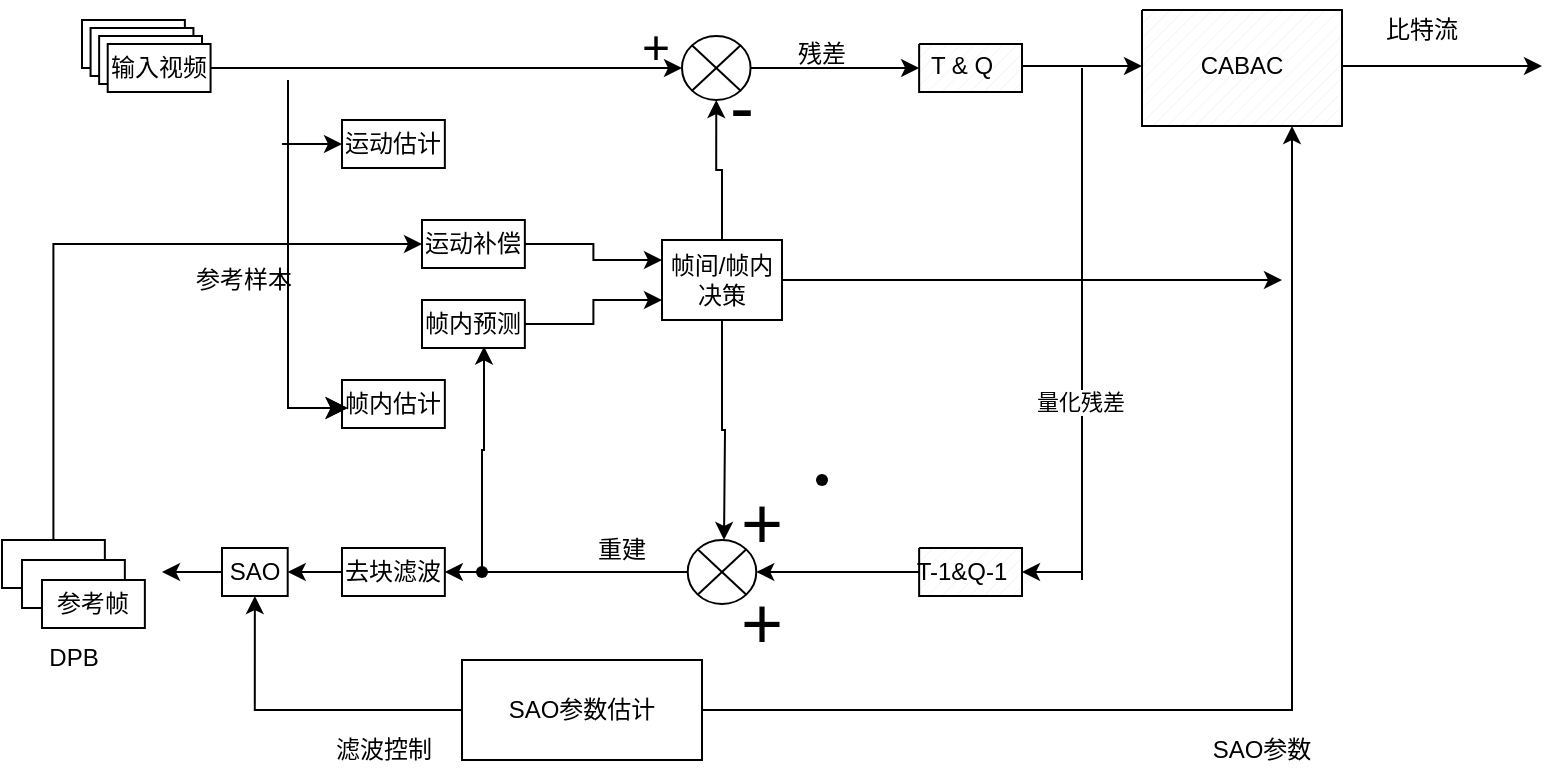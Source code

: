 <mxfile version="24.7.17">
  <diagram name="第 1 页" id="aK39tbPqSxZ68MZFXjPL">
    <mxGraphModel dx="1267" dy="618" grid="1" gridSize="10" guides="1" tooltips="1" connect="1" arrows="1" fold="1" page="1" pageScale="1" pageWidth="827" pageHeight="1169" math="0" shadow="0">
      <root>
        <mxCell id="0" />
        <mxCell id="1" parent="0" />
        <mxCell id="jsGEG9bvDsD9umdaEJkl-1" value="" style="rounded=0;whiteSpace=wrap;html=1;" vertex="1" parent="1">
          <mxGeometry x="40" y="70" width="51.429" height="24" as="geometry" />
        </mxCell>
        <mxCell id="jsGEG9bvDsD9umdaEJkl-2" value="" style="rounded=0;whiteSpace=wrap;html=1;" vertex="1" parent="1">
          <mxGeometry x="44.286" y="74" width="51.429" height="24" as="geometry" />
        </mxCell>
        <mxCell id="jsGEG9bvDsD9umdaEJkl-3" value="" style="rounded=0;whiteSpace=wrap;html=1;" vertex="1" parent="1">
          <mxGeometry x="48.571" y="78" width="51.429" height="24" as="geometry" />
        </mxCell>
        <mxCell id="jsGEG9bvDsD9umdaEJkl-8" style="edgeStyle=orthogonalEdgeStyle;rounded=0;orthogonalLoop=1;jettySize=auto;html=1;entryX=0;entryY=0.5;entryDx=0;entryDy=0;" edge="1" parent="1" source="jsGEG9bvDsD9umdaEJkl-4" target="jsGEG9bvDsD9umdaEJkl-7">
          <mxGeometry relative="1" as="geometry">
            <mxPoint x="121.429" y="94" as="targetPoint" />
            <Array as="points">
              <mxPoint x="160" y="94" />
              <mxPoint x="160" y="94" />
            </Array>
          </mxGeometry>
        </mxCell>
        <mxCell id="jsGEG9bvDsD9umdaEJkl-4" value="" style="rounded=0;whiteSpace=wrap;html=1;" vertex="1" parent="1">
          <mxGeometry x="52.857" y="82" width="51.429" height="24" as="geometry" />
        </mxCell>
        <mxCell id="jsGEG9bvDsD9umdaEJkl-7" value="" style="shape=sumEllipse;perimeter=ellipsePerimeter;whiteSpace=wrap;html=1;backgroundOutline=1;" vertex="1" parent="1">
          <mxGeometry x="339.996" y="78" width="34.286" height="32" as="geometry" />
        </mxCell>
        <mxCell id="jsGEG9bvDsD9umdaEJkl-9" value="输入视频" style="text;html=1;align=center;verticalAlign=middle;whiteSpace=wrap;rounded=0;" vertex="1" parent="1">
          <mxGeometry x="52.857" y="82" width="51.429" height="24" as="geometry" />
        </mxCell>
        <mxCell id="jsGEG9bvDsD9umdaEJkl-10" value="" style="verticalLabelPosition=bottom;verticalAlign=top;html=1;shape=mxgraph.basic.patternFillRect;fillStyle=diag;step=5;fillStrokeWidth=0.2;fillStrokeColor=#dddddd;" vertex="1" parent="1">
          <mxGeometry x="458.571" y="82" width="51.429" height="24" as="geometry" />
        </mxCell>
        <mxCell id="jsGEG9bvDsD9umdaEJkl-13" value="&lt;font style=&quot;font-size: 24px;&quot;&gt;+&lt;/font&gt;" style="text;html=1;align=center;verticalAlign=middle;whiteSpace=wrap;rounded=0;" vertex="1" parent="1">
          <mxGeometry x="314.277" y="78" width="25.714" height="12" as="geometry" />
        </mxCell>
        <mxCell id="jsGEG9bvDsD9umdaEJkl-23" value="运动估计" style="rounded=0;whiteSpace=wrap;html=1;" vertex="1" parent="1">
          <mxGeometry x="169.996" y="120" width="51.429" height="24" as="geometry" />
        </mxCell>
        <mxCell id="jsGEG9bvDsD9umdaEJkl-55" style="edgeStyle=orthogonalEdgeStyle;rounded=0;orthogonalLoop=1;jettySize=auto;html=1;entryX=0;entryY=0.25;entryDx=0;entryDy=0;" edge="1" parent="1" source="jsGEG9bvDsD9umdaEJkl-24" target="jsGEG9bvDsD9umdaEJkl-28">
          <mxGeometry relative="1" as="geometry" />
        </mxCell>
        <mxCell id="jsGEG9bvDsD9umdaEJkl-24" value="运动补偿" style="rounded=0;whiteSpace=wrap;html=1;" vertex="1" parent="1">
          <mxGeometry x="209.996" y="170" width="51.429" height="24" as="geometry" />
        </mxCell>
        <mxCell id="jsGEG9bvDsD9umdaEJkl-56" style="edgeStyle=orthogonalEdgeStyle;rounded=0;orthogonalLoop=1;jettySize=auto;html=1;entryX=0;entryY=0.75;entryDx=0;entryDy=0;" edge="1" parent="1" source="jsGEG9bvDsD9umdaEJkl-26" target="jsGEG9bvDsD9umdaEJkl-28">
          <mxGeometry relative="1" as="geometry" />
        </mxCell>
        <mxCell id="jsGEG9bvDsD9umdaEJkl-26" value="帧内预测" style="rounded=0;whiteSpace=wrap;html=1;" vertex="1" parent="1">
          <mxGeometry x="209.996" y="210" width="51.429" height="24" as="geometry" />
        </mxCell>
        <mxCell id="jsGEG9bvDsD9umdaEJkl-27" value="帧内估计" style="rounded=0;whiteSpace=wrap;html=1;" vertex="1" parent="1">
          <mxGeometry x="169.996" y="250" width="51.429" height="24" as="geometry" />
        </mxCell>
        <mxCell id="jsGEG9bvDsD9umdaEJkl-57" style="edgeStyle=orthogonalEdgeStyle;rounded=0;orthogonalLoop=1;jettySize=auto;html=1;entryX=0.5;entryY=1;entryDx=0;entryDy=0;exitX=0.5;exitY=0;exitDx=0;exitDy=0;" edge="1" parent="1" source="jsGEG9bvDsD9umdaEJkl-28" target="jsGEG9bvDsD9umdaEJkl-7">
          <mxGeometry relative="1" as="geometry" />
        </mxCell>
        <mxCell id="jsGEG9bvDsD9umdaEJkl-76" style="edgeStyle=orthogonalEdgeStyle;rounded=0;orthogonalLoop=1;jettySize=auto;html=1;" edge="1" parent="1" source="jsGEG9bvDsD9umdaEJkl-28">
          <mxGeometry relative="1" as="geometry">
            <mxPoint x="640" y="200" as="targetPoint" />
          </mxGeometry>
        </mxCell>
        <mxCell id="jsGEG9bvDsD9umdaEJkl-28" value="帧间/帧内决策" style="rounded=0;whiteSpace=wrap;html=1;" vertex="1" parent="1">
          <mxGeometry x="330" y="180" width="60" height="40" as="geometry" />
        </mxCell>
        <mxCell id="jsGEG9bvDsD9umdaEJkl-29" value="" style="shape=sumEllipse;perimeter=ellipsePerimeter;whiteSpace=wrap;html=1;backgroundOutline=1;" vertex="1" parent="1">
          <mxGeometry x="342.856" y="330" width="34.286" height="32" as="geometry" />
        </mxCell>
        <mxCell id="jsGEG9bvDsD9umdaEJkl-45" style="edgeStyle=orthogonalEdgeStyle;rounded=0;orthogonalLoop=1;jettySize=auto;html=1;exitX=0;exitY=0.5;exitDx=0;exitDy=0;entryX=1;entryY=0.5;entryDx=0;entryDy=0;" edge="1" parent="1" source="jsGEG9bvDsD9umdaEJkl-30" target="jsGEG9bvDsD9umdaEJkl-31">
          <mxGeometry relative="1" as="geometry" />
        </mxCell>
        <mxCell id="jsGEG9bvDsD9umdaEJkl-30" value="去块滤波" style="rounded=0;whiteSpace=wrap;html=1;" vertex="1" parent="1">
          <mxGeometry x="169.996" y="334" width="51.429" height="24" as="geometry" />
        </mxCell>
        <mxCell id="jsGEG9bvDsD9umdaEJkl-41" style="edgeStyle=orthogonalEdgeStyle;rounded=0;orthogonalLoop=1;jettySize=auto;html=1;" edge="1" parent="1" source="jsGEG9bvDsD9umdaEJkl-31">
          <mxGeometry relative="1" as="geometry">
            <mxPoint x="80" y="346" as="targetPoint" />
          </mxGeometry>
        </mxCell>
        <mxCell id="jsGEG9bvDsD9umdaEJkl-31" value="SAO" style="rounded=0;whiteSpace=wrap;html=1;" vertex="1" parent="1">
          <mxGeometry x="110" y="334" width="32.85" height="24" as="geometry" />
        </mxCell>
        <mxCell id="jsGEG9bvDsD9umdaEJkl-52" style="edgeStyle=orthogonalEdgeStyle;rounded=0;orthogonalLoop=1;jettySize=auto;html=1;entryX=0.5;entryY=1;entryDx=0;entryDy=0;" edge="1" parent="1" source="jsGEG9bvDsD9umdaEJkl-32" target="jsGEG9bvDsD9umdaEJkl-31">
          <mxGeometry relative="1" as="geometry" />
        </mxCell>
        <mxCell id="jsGEG9bvDsD9umdaEJkl-32" value="SAO参数估计" style="rounded=0;whiteSpace=wrap;html=1;" vertex="1" parent="1">
          <mxGeometry x="230" y="390" width="120" height="50" as="geometry" />
        </mxCell>
        <mxCell id="jsGEG9bvDsD9umdaEJkl-78" style="edgeStyle=orthogonalEdgeStyle;rounded=0;orthogonalLoop=1;jettySize=auto;html=1;entryX=1;entryY=0.5;entryDx=0;entryDy=0;" edge="1" parent="1" source="jsGEG9bvDsD9umdaEJkl-34" target="jsGEG9bvDsD9umdaEJkl-29">
          <mxGeometry relative="1" as="geometry" />
        </mxCell>
        <mxCell id="jsGEG9bvDsD9umdaEJkl-34" value="" style="verticalLabelPosition=bottom;verticalAlign=top;html=1;shape=mxgraph.basic.patternFillRect;fillStyle=diag;step=5;fillStrokeWidth=0.2;fillStrokeColor=#dddddd;" vertex="1" parent="1">
          <mxGeometry x="458.571" y="334" width="51.429" height="24" as="geometry" />
        </mxCell>
        <mxCell id="jsGEG9bvDsD9umdaEJkl-35" value="" style="verticalLabelPosition=bottom;verticalAlign=top;html=1;shape=mxgraph.basic.patternFillRect;fillStyle=diag;step=5;fillStrokeWidth=0.2;fillStrokeColor=#dddddd;" vertex="1" parent="1">
          <mxGeometry x="570" y="65" width="100" height="58" as="geometry" />
        </mxCell>
        <mxCell id="jsGEG9bvDsD9umdaEJkl-38" value="" style="group" vertex="1" connectable="0" parent="1">
          <mxGeometry x="-0.004" y="330" width="71.429" height="44" as="geometry" />
        </mxCell>
        <mxCell id="jsGEG9bvDsD9umdaEJkl-33" value="" style="rounded=0;whiteSpace=wrap;html=1;" vertex="1" parent="jsGEG9bvDsD9umdaEJkl-38">
          <mxGeometry width="51.429" height="24" as="geometry" />
        </mxCell>
        <mxCell id="jsGEG9bvDsD9umdaEJkl-36" value="" style="rounded=0;whiteSpace=wrap;html=1;" vertex="1" parent="jsGEG9bvDsD9umdaEJkl-38">
          <mxGeometry x="10" y="10" width="51.429" height="24" as="geometry" />
        </mxCell>
        <mxCell id="jsGEG9bvDsD9umdaEJkl-37" value="参考帧" style="rounded=0;whiteSpace=wrap;html=1;" vertex="1" parent="jsGEG9bvDsD9umdaEJkl-38">
          <mxGeometry x="20" y="20" width="51.429" height="24" as="geometry" />
        </mxCell>
        <mxCell id="jsGEG9bvDsD9umdaEJkl-39" value="DPB" style="text;html=1;align=center;verticalAlign=middle;whiteSpace=wrap;rounded=0;" vertex="1" parent="1">
          <mxGeometry x="6" y="374" width="60" height="30" as="geometry" />
        </mxCell>
        <mxCell id="jsGEG9bvDsD9umdaEJkl-47" value="" style="shape=waypoint;sketch=0;fillStyle=solid;size=6;pointerEvents=1;points=[];fillColor=none;resizable=0;rotatable=0;perimeter=centerPerimeter;snapToPoint=1;" vertex="1" parent="1">
          <mxGeometry x="230" y="336" width="20" height="20" as="geometry" />
        </mxCell>
        <mxCell id="jsGEG9bvDsD9umdaEJkl-48" style="edgeStyle=orthogonalEdgeStyle;rounded=0;orthogonalLoop=1;jettySize=auto;html=1;entryX=0.603;entryY=0.967;entryDx=0;entryDy=0;entryPerimeter=0;" edge="1" parent="1" source="jsGEG9bvDsD9umdaEJkl-47" target="jsGEG9bvDsD9umdaEJkl-26">
          <mxGeometry relative="1" as="geometry" />
        </mxCell>
        <mxCell id="jsGEG9bvDsD9umdaEJkl-50" value="" style="endArrow=none;html=1;rounded=0;entryX=0;entryY=0.5;entryDx=0;entryDy=0;" edge="1" parent="1" source="jsGEG9bvDsD9umdaEJkl-47" target="jsGEG9bvDsD9umdaEJkl-29">
          <mxGeometry width="50" height="50" relative="1" as="geometry">
            <mxPoint x="240" y="340" as="sourcePoint" />
            <mxPoint x="290" y="290" as="targetPoint" />
          </mxGeometry>
        </mxCell>
        <mxCell id="jsGEG9bvDsD9umdaEJkl-51" value="" style="endArrow=classic;html=1;rounded=0;entryX=1;entryY=0.5;entryDx=0;entryDy=0;" edge="1" parent="1" target="jsGEG9bvDsD9umdaEJkl-30">
          <mxGeometry width="50" height="50" relative="1" as="geometry">
            <mxPoint x="240" y="346" as="sourcePoint" />
            <mxPoint x="290" y="300" as="targetPoint" />
          </mxGeometry>
        </mxCell>
        <mxCell id="jsGEG9bvDsD9umdaEJkl-53" value="滤波控制" style="text;html=1;align=center;verticalAlign=middle;whiteSpace=wrap;rounded=0;" vertex="1" parent="1">
          <mxGeometry x="161" y="420" width="60" height="30" as="geometry" />
        </mxCell>
        <mxCell id="jsGEG9bvDsD9umdaEJkl-54" value="重建" style="text;html=1;align=center;verticalAlign=middle;whiteSpace=wrap;rounded=0;" vertex="1" parent="1">
          <mxGeometry x="280" y="320" width="60" height="30" as="geometry" />
        </mxCell>
        <mxCell id="jsGEG9bvDsD9umdaEJkl-58" value="&lt;font style=&quot;font-size: 36px;&quot;&gt;-&lt;/font&gt;" style="text;html=1;align=center;verticalAlign=middle;whiteSpace=wrap;rounded=0;" vertex="1" parent="1">
          <mxGeometry x="339.99" y="98" width="60" height="30" as="geometry" />
        </mxCell>
        <mxCell id="jsGEG9bvDsD9umdaEJkl-59" style="edgeStyle=orthogonalEdgeStyle;rounded=0;orthogonalLoop=1;jettySize=auto;html=1;entryX=0;entryY=0.5;entryDx=0;entryDy=0;exitX=0.5;exitY=0;exitDx=0;exitDy=0;" edge="1" parent="1" source="jsGEG9bvDsD9umdaEJkl-33" target="jsGEG9bvDsD9umdaEJkl-24">
          <mxGeometry relative="1" as="geometry" />
        </mxCell>
        <mxCell id="jsGEG9bvDsD9umdaEJkl-60" value="参考样本" style="text;html=1;align=center;verticalAlign=middle;whiteSpace=wrap;rounded=0;" vertex="1" parent="1">
          <mxGeometry x="91" y="185" width="60" height="30" as="geometry" />
        </mxCell>
        <mxCell id="jsGEG9bvDsD9umdaEJkl-63" value="" style="shape=waypoint;sketch=0;fillStyle=solid;size=6;pointerEvents=1;points=[];fillColor=none;resizable=0;rotatable=0;perimeter=centerPerimeter;snapToPoint=1;" vertex="1" parent="1">
          <mxGeometry x="400" y="290" width="20" height="20" as="geometry" />
        </mxCell>
        <mxCell id="jsGEG9bvDsD9umdaEJkl-67" value="" style="edgeStyle=segmentEdgeStyle;endArrow=classic;html=1;curved=0;rounded=0;endSize=8;startSize=8;entryX=0;entryY=0.25;entryDx=0;entryDy=0;" edge="1" parent="1">
          <mxGeometry width="50" height="50" relative="1" as="geometry">
            <mxPoint x="143" y="100" as="sourcePoint" />
            <mxPoint x="172.806" y="264" as="targetPoint" />
            <Array as="points">
              <mxPoint x="143" y="100" />
              <mxPoint x="143" y="264" />
            </Array>
          </mxGeometry>
        </mxCell>
        <mxCell id="jsGEG9bvDsD9umdaEJkl-69" value="" style="edgeStyle=segmentEdgeStyle;endArrow=classic;html=1;curved=0;rounded=0;endSize=8;startSize=8;entryX=0;entryY=0.25;entryDx=0;entryDy=0;" edge="1" parent="1">
          <mxGeometry width="50" height="50" relative="1" as="geometry">
            <mxPoint x="143" y="100" as="sourcePoint" />
            <mxPoint x="172.806" y="264" as="targetPoint" />
            <Array as="points">
              <mxPoint x="143" y="100" />
              <mxPoint x="143" y="264" />
            </Array>
          </mxGeometry>
        </mxCell>
        <mxCell id="jsGEG9bvDsD9umdaEJkl-70" value="" style="endArrow=classic;html=1;rounded=0;entryX=0;entryY=0.5;entryDx=0;entryDy=0;" edge="1" parent="1" target="jsGEG9bvDsD9umdaEJkl-23">
          <mxGeometry width="50" height="50" relative="1" as="geometry">
            <mxPoint x="140" y="132" as="sourcePoint" />
            <mxPoint x="190" y="90" as="targetPoint" />
          </mxGeometry>
        </mxCell>
        <mxCell id="jsGEG9bvDsD9umdaEJkl-71" style="edgeStyle=orthogonalEdgeStyle;rounded=0;orthogonalLoop=1;jettySize=auto;html=1;entryX=0;entryY=0.5;entryDx=0;entryDy=0;entryPerimeter=0;" edge="1" parent="1" source="jsGEG9bvDsD9umdaEJkl-7" target="jsGEG9bvDsD9umdaEJkl-10">
          <mxGeometry relative="1" as="geometry" />
        </mxCell>
        <mxCell id="jsGEG9bvDsD9umdaEJkl-72" value="残差" style="text;html=1;align=center;verticalAlign=middle;whiteSpace=wrap;rounded=0;" vertex="1" parent="1">
          <mxGeometry x="380" y="72" width="60" height="30" as="geometry" />
        </mxCell>
        <mxCell id="jsGEG9bvDsD9umdaEJkl-75" style="edgeStyle=orthogonalEdgeStyle;rounded=0;orthogonalLoop=1;jettySize=auto;html=1;entryX=0;entryY=0.5;entryDx=0;entryDy=0;" edge="1" parent="1" source="jsGEG9bvDsD9umdaEJkl-73" target="jsGEG9bvDsD9umdaEJkl-74">
          <mxGeometry relative="1" as="geometry">
            <Array as="points">
              <mxPoint x="540" y="93" />
              <mxPoint x="540" y="93" />
            </Array>
          </mxGeometry>
        </mxCell>
        <mxCell id="jsGEG9bvDsD9umdaEJkl-73" value="T &amp;amp; Q" style="text;html=1;align=center;verticalAlign=middle;whiteSpace=wrap;rounded=0;" vertex="1" parent="1">
          <mxGeometry x="450" y="78" width="60" height="30" as="geometry" />
        </mxCell>
        <mxCell id="jsGEG9bvDsD9umdaEJkl-84" style="edgeStyle=orthogonalEdgeStyle;rounded=0;orthogonalLoop=1;jettySize=auto;html=1;" edge="1" parent="1" source="jsGEG9bvDsD9umdaEJkl-74">
          <mxGeometry relative="1" as="geometry">
            <mxPoint x="770" y="93" as="targetPoint" />
          </mxGeometry>
        </mxCell>
        <mxCell id="jsGEG9bvDsD9umdaEJkl-74" value="CABAC" style="text;html=1;align=center;verticalAlign=middle;whiteSpace=wrap;rounded=0;" vertex="1" parent="1">
          <mxGeometry x="570" y="68" width="100" height="50" as="geometry" />
        </mxCell>
        <mxCell id="jsGEG9bvDsD9umdaEJkl-77" style="edgeStyle=orthogonalEdgeStyle;rounded=0;orthogonalLoop=1;jettySize=auto;html=1;entryX=0.75;entryY=1;entryDx=0;entryDy=0;entryPerimeter=0;" edge="1" parent="1" source="jsGEG9bvDsD9umdaEJkl-32" target="jsGEG9bvDsD9umdaEJkl-35">
          <mxGeometry relative="1" as="geometry" />
        </mxCell>
        <mxCell id="jsGEG9bvDsD9umdaEJkl-79" value="T-1&amp;amp;Q-1" style="text;html=1;align=center;verticalAlign=middle;whiteSpace=wrap;rounded=0;" vertex="1" parent="1">
          <mxGeometry x="450" y="331" width="60" height="30" as="geometry" />
        </mxCell>
        <mxCell id="jsGEG9bvDsD9umdaEJkl-80" style="edgeStyle=orthogonalEdgeStyle;rounded=0;orthogonalLoop=1;jettySize=auto;html=1;" edge="1" parent="1" source="jsGEG9bvDsD9umdaEJkl-28">
          <mxGeometry relative="1" as="geometry">
            <mxPoint x="361" y="330" as="targetPoint" />
          </mxGeometry>
        </mxCell>
        <mxCell id="jsGEG9bvDsD9umdaEJkl-81" value="&lt;font style=&quot;font-size: 36px;&quot;&gt;+&lt;/font&gt;" style="text;html=1;align=center;verticalAlign=middle;whiteSpace=wrap;rounded=0;" vertex="1" parent="1">
          <mxGeometry x="350" y="306" width="60" height="30" as="geometry" />
        </mxCell>
        <mxCell id="jsGEG9bvDsD9umdaEJkl-82" value="&lt;font style=&quot;font-size: 36px;&quot;&gt;+&lt;/font&gt;" style="text;html=1;align=center;verticalAlign=middle;whiteSpace=wrap;rounded=0;" vertex="1" parent="1">
          <mxGeometry x="350" y="356" width="60" height="30" as="geometry" />
        </mxCell>
        <mxCell id="jsGEG9bvDsD9umdaEJkl-83" value="SAO参数" style="text;html=1;align=center;verticalAlign=middle;whiteSpace=wrap;rounded=0;" vertex="1" parent="1">
          <mxGeometry x="600" y="420" width="60" height="30" as="geometry" />
        </mxCell>
        <mxCell id="jsGEG9bvDsD9umdaEJkl-85" value="比特流" style="text;html=1;align=center;verticalAlign=middle;whiteSpace=wrap;rounded=0;" vertex="1" parent="1">
          <mxGeometry x="680" y="60" width="60" height="30" as="geometry" />
        </mxCell>
        <mxCell id="jsGEG9bvDsD9umdaEJkl-91" value="" style="endArrow=none;html=1;rounded=0;" edge="1" parent="1">
          <mxGeometry width="50" height="50" relative="1" as="geometry">
            <mxPoint x="540" y="350" as="sourcePoint" />
            <mxPoint x="540" y="94" as="targetPoint" />
          </mxGeometry>
        </mxCell>
        <mxCell id="jsGEG9bvDsD9umdaEJkl-93" value="量化残差" style="edgeLabel;html=1;align=center;verticalAlign=middle;resizable=0;points=[];" vertex="1" connectable="0" parent="jsGEG9bvDsD9umdaEJkl-91">
          <mxGeometry x="-0.3" y="1" relative="1" as="geometry">
            <mxPoint as="offset" />
          </mxGeometry>
        </mxCell>
        <mxCell id="jsGEG9bvDsD9umdaEJkl-92" value="" style="endArrow=classic;html=1;rounded=0;entryX=1;entryY=0.5;entryDx=0;entryDy=0;" edge="1" parent="1" target="jsGEG9bvDsD9umdaEJkl-79">
          <mxGeometry width="50" height="50" relative="1" as="geometry">
            <mxPoint x="540" y="346" as="sourcePoint" />
            <mxPoint x="590" y="300" as="targetPoint" />
          </mxGeometry>
        </mxCell>
      </root>
    </mxGraphModel>
  </diagram>
</mxfile>
